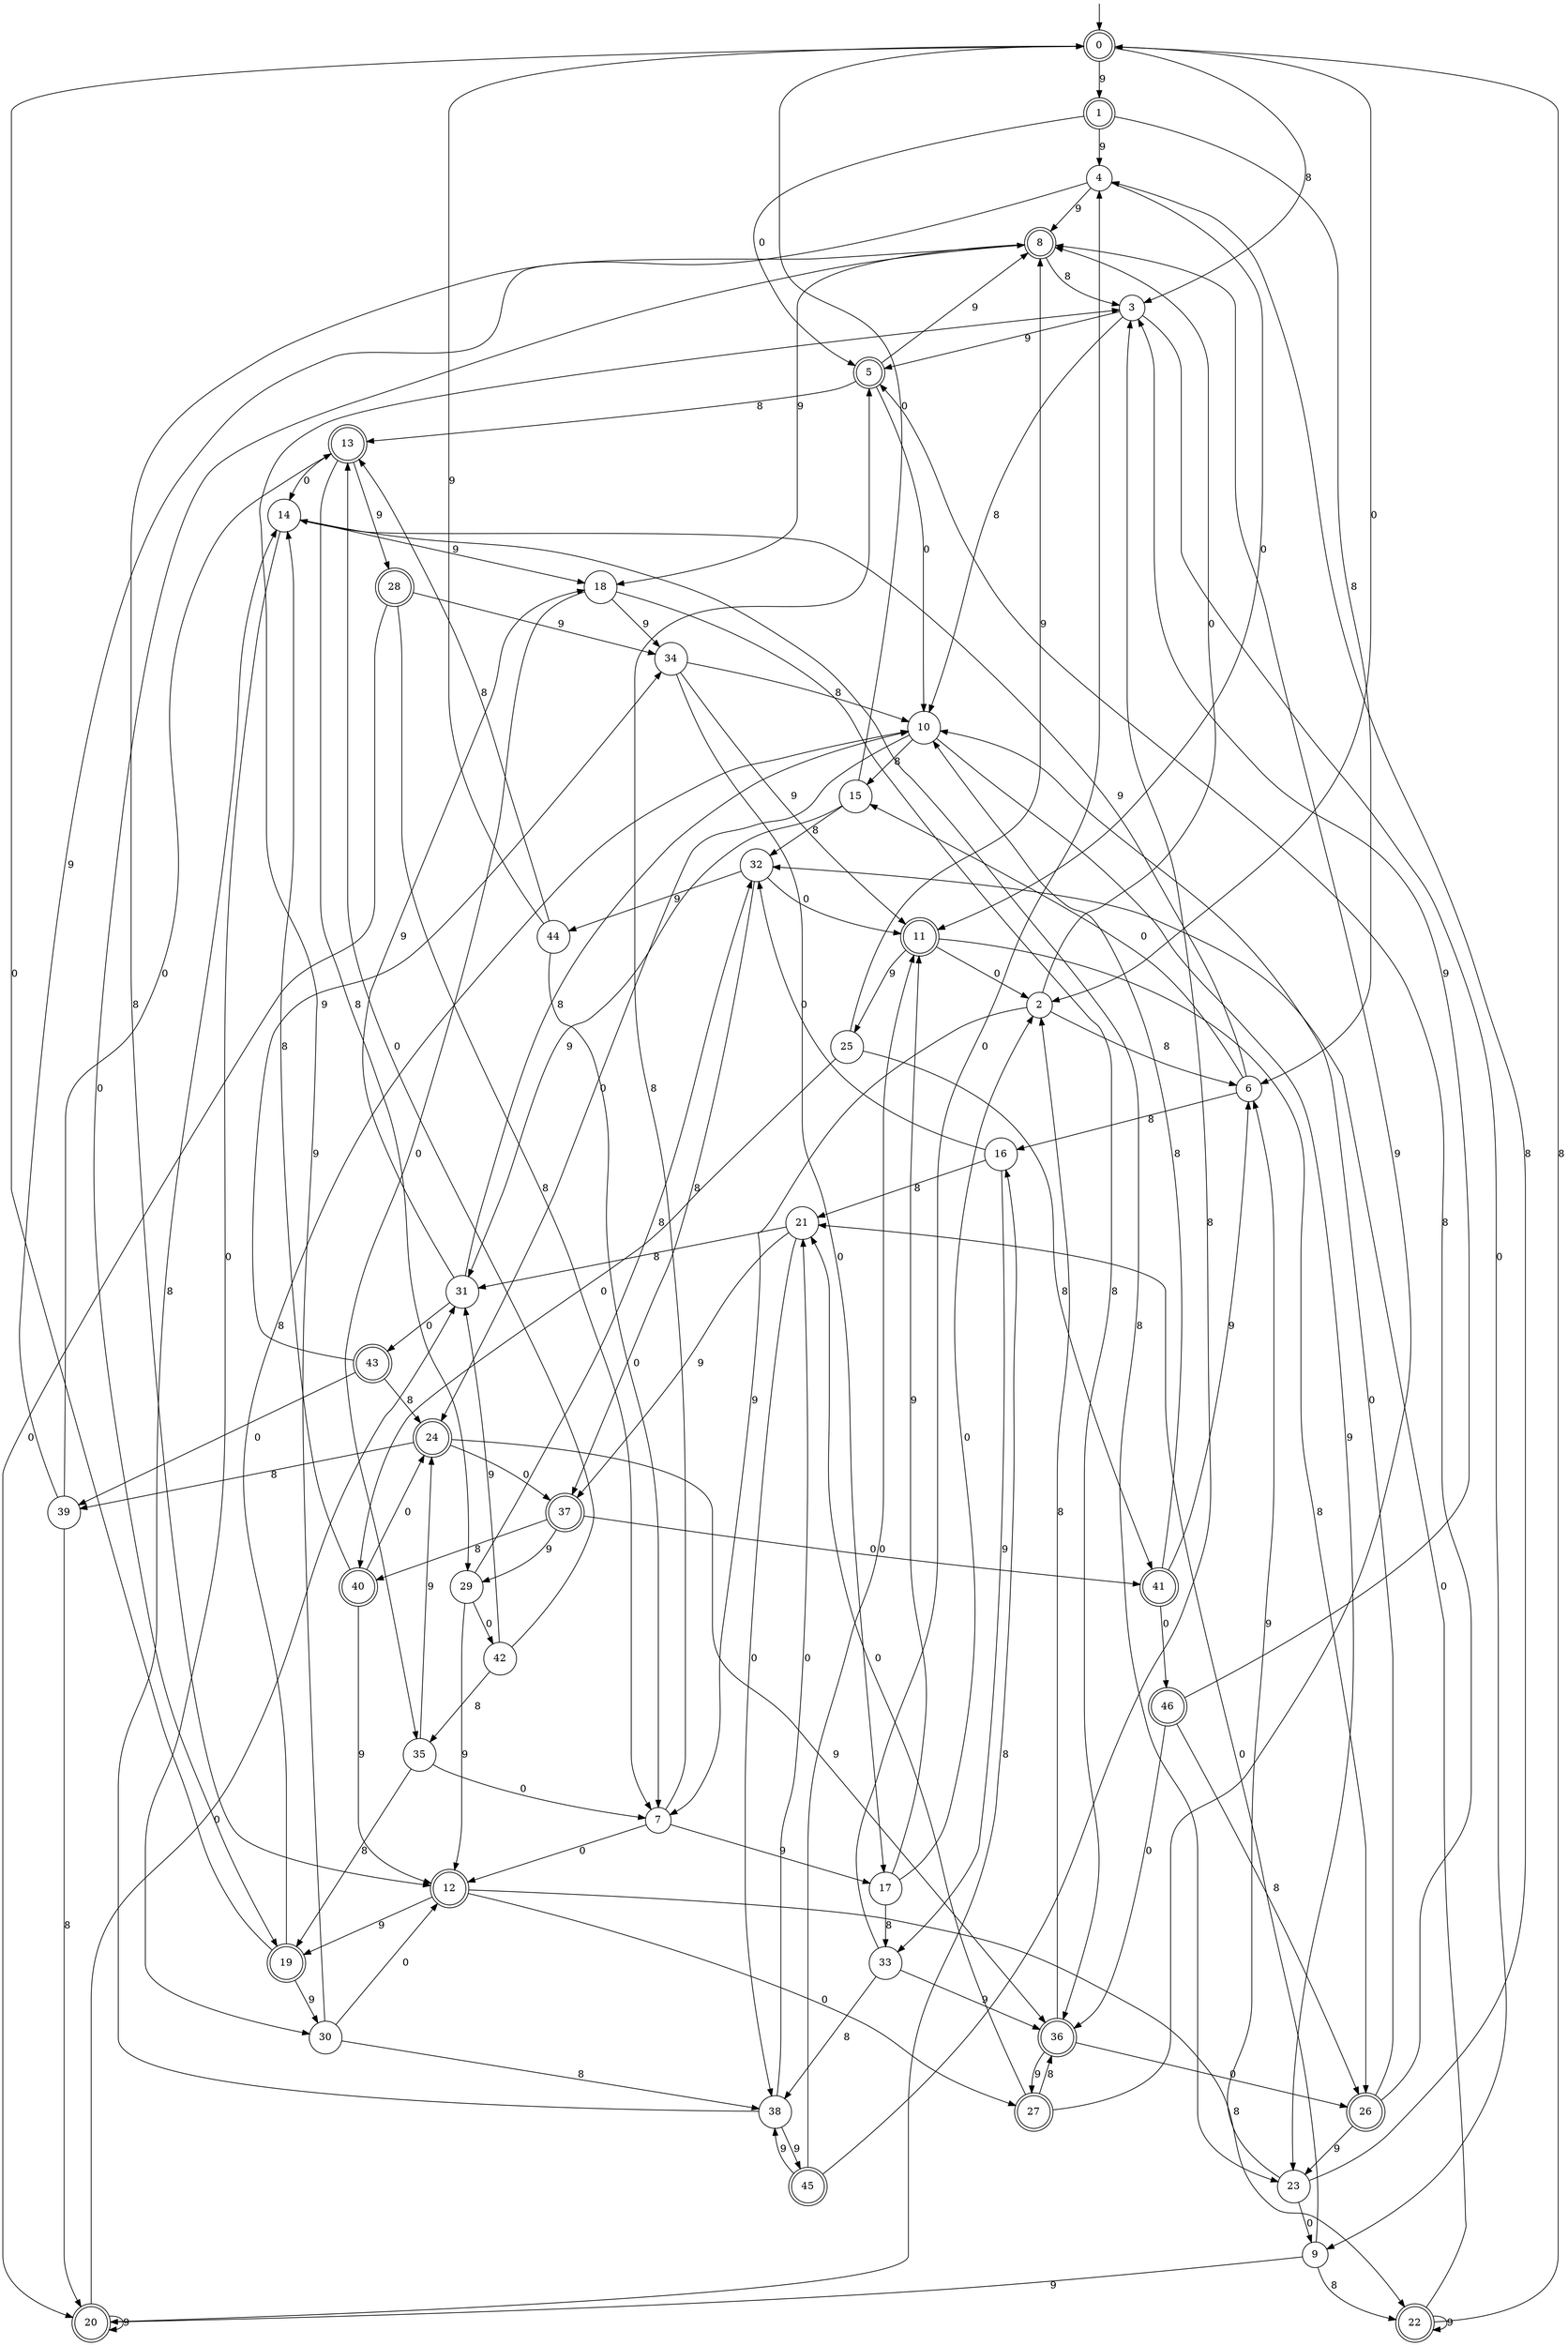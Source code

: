 digraph g {

	s0 [shape="doublecircle" label="0"];
	s1 [shape="doublecircle" label="1"];
	s2 [shape="circle" label="2"];
	s3 [shape="circle" label="3"];
	s4 [shape="circle" label="4"];
	s5 [shape="doublecircle" label="5"];
	s6 [shape="circle" label="6"];
	s7 [shape="circle" label="7"];
	s8 [shape="doublecircle" label="8"];
	s9 [shape="circle" label="9"];
	s10 [shape="circle" label="10"];
	s11 [shape="doublecircle" label="11"];
	s12 [shape="doublecircle" label="12"];
	s13 [shape="doublecircle" label="13"];
	s14 [shape="circle" label="14"];
	s15 [shape="circle" label="15"];
	s16 [shape="circle" label="16"];
	s17 [shape="circle" label="17"];
	s18 [shape="circle" label="18"];
	s19 [shape="doublecircle" label="19"];
	s20 [shape="doublecircle" label="20"];
	s21 [shape="circle" label="21"];
	s22 [shape="doublecircle" label="22"];
	s23 [shape="circle" label="23"];
	s24 [shape="doublecircle" label="24"];
	s25 [shape="circle" label="25"];
	s26 [shape="doublecircle" label="26"];
	s27 [shape="doublecircle" label="27"];
	s28 [shape="doublecircle" label="28"];
	s29 [shape="circle" label="29"];
	s30 [shape="circle" label="30"];
	s31 [shape="circle" label="31"];
	s32 [shape="circle" label="32"];
	s33 [shape="circle" label="33"];
	s34 [shape="circle" label="34"];
	s35 [shape="circle" label="35"];
	s36 [shape="doublecircle" label="36"];
	s37 [shape="doublecircle" label="37"];
	s38 [shape="circle" label="38"];
	s39 [shape="circle" label="39"];
	s40 [shape="doublecircle" label="40"];
	s41 [shape="doublecircle" label="41"];
	s42 [shape="circle" label="42"];
	s43 [shape="doublecircle" label="43"];
	s44 [shape="circle" label="44"];
	s45 [shape="doublecircle" label="45"];
	s46 [shape="doublecircle" label="46"];
	s0 -> s1 [label="9"];
	s0 -> s2 [label="0"];
	s0 -> s3 [label="8"];
	s1 -> s4 [label="9"];
	s1 -> s5 [label="0"];
	s1 -> s6 [label="8"];
	s2 -> s7 [label="9"];
	s2 -> s8 [label="0"];
	s2 -> s6 [label="8"];
	s3 -> s5 [label="9"];
	s3 -> s9 [label="0"];
	s3 -> s10 [label="8"];
	s4 -> s8 [label="9"];
	s4 -> s11 [label="0"];
	s4 -> s12 [label="8"];
	s5 -> s8 [label="9"];
	s5 -> s10 [label="0"];
	s5 -> s13 [label="8"];
	s6 -> s14 [label="9"];
	s6 -> s15 [label="0"];
	s6 -> s16 [label="8"];
	s7 -> s17 [label="9"];
	s7 -> s12 [label="0"];
	s7 -> s5 [label="8"];
	s8 -> s18 [label="9"];
	s8 -> s19 [label="0"];
	s8 -> s3 [label="8"];
	s9 -> s20 [label="9"];
	s9 -> s21 [label="0"];
	s9 -> s22 [label="8"];
	s10 -> s23 [label="9"];
	s10 -> s24 [label="0"];
	s10 -> s15 [label="8"];
	s11 -> s25 [label="9"];
	s11 -> s2 [label="0"];
	s11 -> s26 [label="8"];
	s12 -> s19 [label="9"];
	s12 -> s27 [label="0"];
	s12 -> s22 [label="8"];
	s13 -> s28 [label="9"];
	s13 -> s14 [label="0"];
	s13 -> s29 [label="8"];
	s14 -> s18 [label="9"];
	s14 -> s30 [label="0"];
	s14 -> s23 [label="8"];
	s15 -> s31 [label="9"];
	s15 -> s0 [label="0"];
	s15 -> s32 [label="8"];
	s16 -> s33 [label="9"];
	s16 -> s32 [label="0"];
	s16 -> s21 [label="8"];
	s17 -> s11 [label="9"];
	s17 -> s2 [label="0"];
	s17 -> s33 [label="8"];
	s18 -> s34 [label="9"];
	s18 -> s35 [label="0"];
	s18 -> s36 [label="8"];
	s19 -> s30 [label="9"];
	s19 -> s0 [label="0"];
	s19 -> s10 [label="8"];
	s20 -> s20 [label="9"];
	s20 -> s31 [label="0"];
	s20 -> s16 [label="8"];
	s21 -> s37 [label="9"];
	s21 -> s38 [label="0"];
	s21 -> s31 [label="8"];
	s22 -> s22 [label="9"];
	s22 -> s32 [label="0"];
	s22 -> s0 [label="8"];
	s23 -> s6 [label="9"];
	s23 -> s9 [label="0"];
	s23 -> s4 [label="8"];
	s24 -> s36 [label="9"];
	s24 -> s37 [label="0"];
	s24 -> s39 [label="8"];
	s25 -> s8 [label="9"];
	s25 -> s40 [label="0"];
	s25 -> s41 [label="8"];
	s26 -> s23 [label="9"];
	s26 -> s10 [label="0"];
	s26 -> s5 [label="8"];
	s27 -> s8 [label="9"];
	s27 -> s21 [label="0"];
	s27 -> s36 [label="8"];
	s28 -> s34 [label="9"];
	s28 -> s20 [label="0"];
	s28 -> s7 [label="8"];
	s29 -> s12 [label="9"];
	s29 -> s42 [label="0"];
	s29 -> s32 [label="8"];
	s30 -> s3 [label="9"];
	s30 -> s12 [label="0"];
	s30 -> s38 [label="8"];
	s31 -> s18 [label="9"];
	s31 -> s43 [label="0"];
	s31 -> s10 [label="8"];
	s32 -> s44 [label="9"];
	s32 -> s11 [label="0"];
	s32 -> s37 [label="8"];
	s33 -> s36 [label="9"];
	s33 -> s4 [label="0"];
	s33 -> s38 [label="8"];
	s34 -> s11 [label="9"];
	s34 -> s17 [label="0"];
	s34 -> s10 [label="8"];
	s35 -> s24 [label="9"];
	s35 -> s7 [label="0"];
	s35 -> s19 [label="8"];
	s36 -> s27 [label="9"];
	s36 -> s26 [label="0"];
	s36 -> s2 [label="8"];
	s37 -> s29 [label="9"];
	s37 -> s41 [label="0"];
	s37 -> s40 [label="8"];
	s38 -> s45 [label="9"];
	s38 -> s21 [label="0"];
	s38 -> s14 [label="8"];
	s39 -> s8 [label="9"];
	s39 -> s13 [label="0"];
	s39 -> s20 [label="8"];
	s40 -> s12 [label="9"];
	s40 -> s24 [label="0"];
	s40 -> s14 [label="8"];
	s41 -> s6 [label="9"];
	s41 -> s46 [label="0"];
	s41 -> s10 [label="8"];
	s42 -> s31 [label="9"];
	s42 -> s13 [label="0"];
	s42 -> s35 [label="8"];
	s43 -> s34 [label="9"];
	s43 -> s39 [label="0"];
	s43 -> s24 [label="8"];
	s44 -> s0 [label="9"];
	s44 -> s7 [label="0"];
	s44 -> s13 [label="8"];
	s45 -> s38 [label="9"];
	s45 -> s11 [label="0"];
	s45 -> s3 [label="8"];
	s46 -> s3 [label="9"];
	s46 -> s36 [label="0"];
	s46 -> s26 [label="8"];

__start0 [label="" shape="none" width="0" height="0"];
__start0 -> s0;

}
